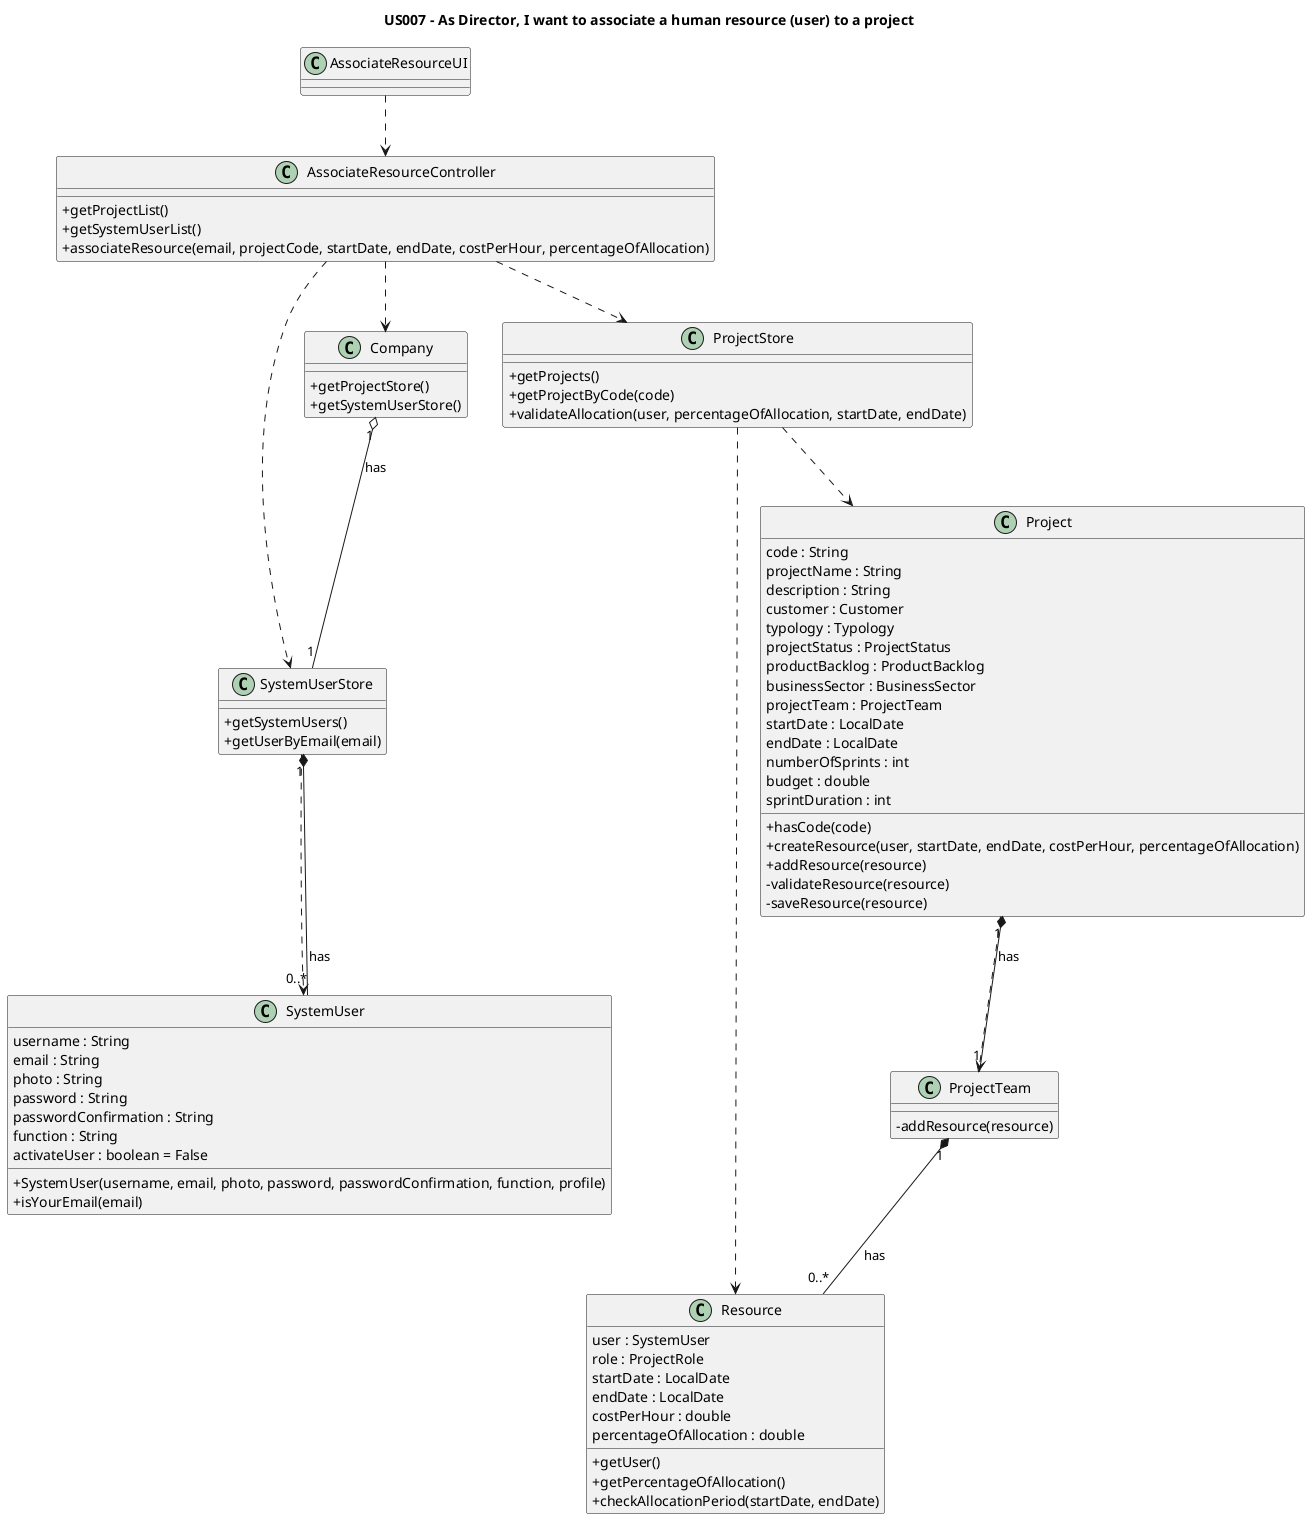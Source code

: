 @startuml
'https://plantuml.com/class-diagram

'hide circle
skinparam classAttributeIconSize 0

title US007 - As Director, I want to associate a human resource (user) to a project

class AssociateResourceUI {
}

class AssociateResourceController {
    +getProjectList()
    +getSystemUserList()
    +associateResource(email, projectCode, startDate, endDate, costPerHour, percentageOfAllocation)
}

class Company {
    +getProjectStore()
    +getSystemUserStore()
}

class ProjectStore {
+getProjects()
+getProjectByCode(code)
+validateAllocation(user, percentageOfAllocation, startDate, endDate)
}

class Project {
code : String
projectName : String
description : String
customer : Customer
typology : Typology
projectStatus : ProjectStatus
productBacklog : ProductBacklog
businessSector : BusinessSector
projectTeam : ProjectTeam
startDate : LocalDate
endDate : LocalDate
numberOfSprints : int
budget : double
sprintDuration : int
+hasCode(code)
+createResource(user, startDate, endDate, costPerHour, percentageOfAllocation)
+addResource(resource)
-validateResource(resource)
-saveResource(resource)
}

class ProjectTeam {
-addResource(resource)
}

class SystemUserStore {
+getSystemUsers()
+getUserByEmail(email)
}

class SystemUser {
username : String
email : String
photo : String
password : String
passwordConfirmation : String
function : String
activateUser : boolean = False
+SystemUser(username, email, photo, password, passwordConfirmation, function, profile)
+isYourEmail(email)
}


class Resource {
user : SystemUser
role : ProjectRole
startDate : LocalDate
endDate : LocalDate
costPerHour : double
percentageOfAllocation : double
+getUser()
+getPercentageOfAllocation()
+checkAllocationPeriod(startDate, endDate)
}

AssociateResourceUI ..> AssociateResourceController

AssociateResourceController ..> Company
AssociateResourceController ..> ProjectStore
AssociateResourceController ..> SystemUserStore
SystemUserStore ..> SystemUser
ProjectStore ..> Project
ProjectStore ..> Resource
Project ..> ProjectTeam


Company "1" o-- "1" SystemUserStore: has
SystemUserStore "1" *-- "0..*" SystemUser: has
Project "1" *-- "1" ProjectTeam: has
ProjectTeam "1" *-- "0..*" Resource: has


@enduml